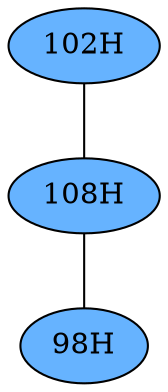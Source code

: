 // The Round Table
graph {
	"102H" [fillcolor="#66B3FF" style=radial]
	"108H" [fillcolor="#66B3FF" style=radial]
	"102H" -- "108H" [penwidth=1]
	"108H" [fillcolor="#66B3FF" style=radial]
	"98H" [fillcolor="#66B3FF" style=radial]
	"108H" -- "98H" [penwidth=1]
}
